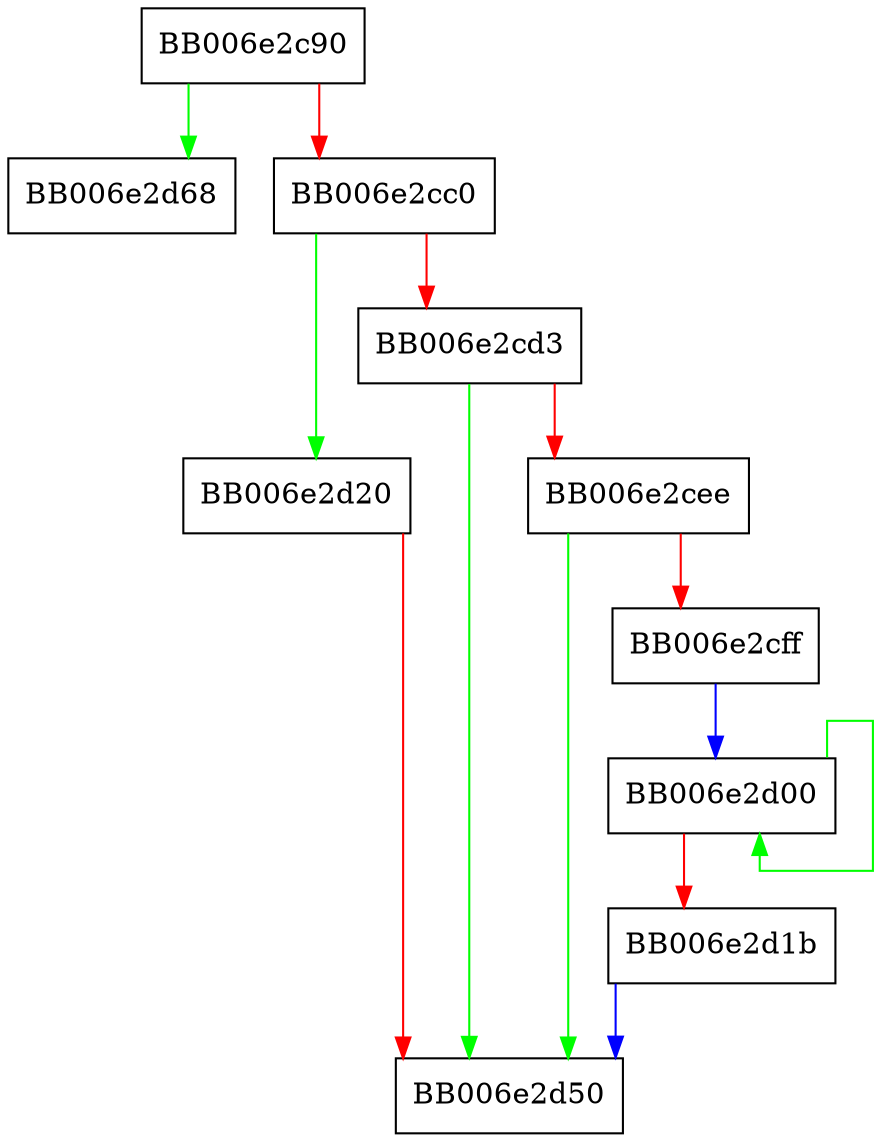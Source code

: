 digraph seed_get_seed {
  node [shape="box"];
  graph [splines=ortho];
  BB006e2c90 -> BB006e2d68 [color="green"];
  BB006e2c90 -> BB006e2cc0 [color="red"];
  BB006e2cc0 -> BB006e2d20 [color="green"];
  BB006e2cc0 -> BB006e2cd3 [color="red"];
  BB006e2cd3 -> BB006e2d50 [color="green"];
  BB006e2cd3 -> BB006e2cee [color="red"];
  BB006e2cee -> BB006e2d50 [color="green"];
  BB006e2cee -> BB006e2cff [color="red"];
  BB006e2cff -> BB006e2d00 [color="blue"];
  BB006e2d00 -> BB006e2d00 [color="green"];
  BB006e2d00 -> BB006e2d1b [color="red"];
  BB006e2d1b -> BB006e2d50 [color="blue"];
  BB006e2d20 -> BB006e2d50 [color="red"];
}